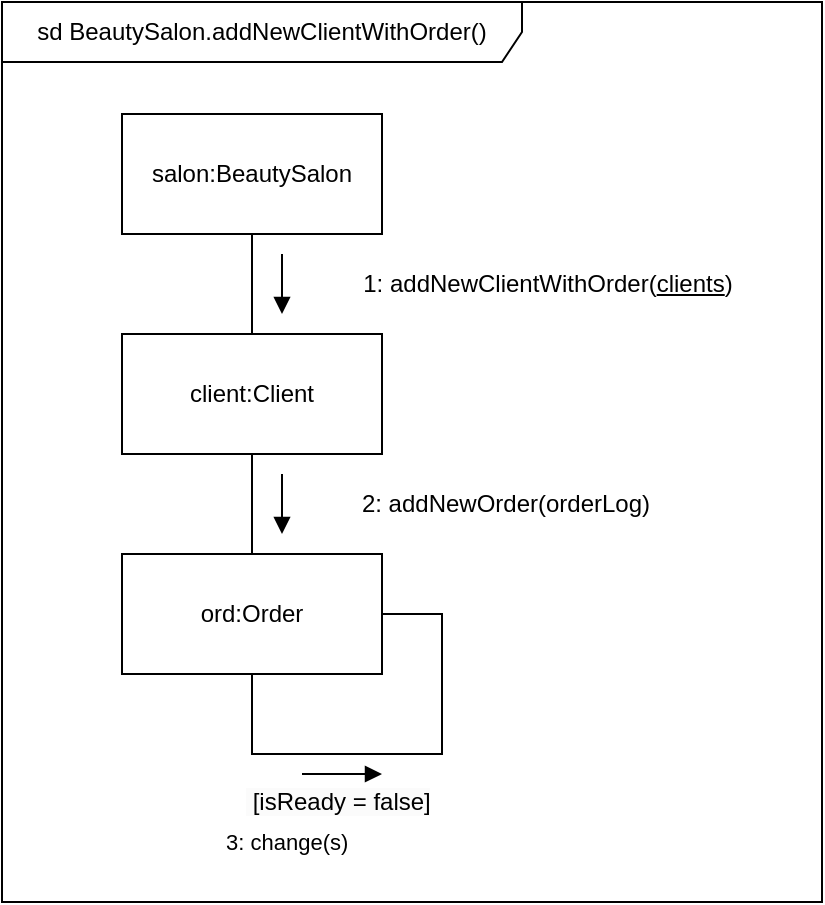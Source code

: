 <mxfile version="22.0.8" type="github">
  <diagram name="Страница — 1" id="CmyEx2-zxZ6OVXl3N_ZN">
    <mxGraphModel dx="629" dy="802" grid="1" gridSize="10" guides="1" tooltips="1" connect="1" arrows="1" fold="1" page="1" pageScale="1" pageWidth="827" pageHeight="1169" math="0" shadow="0">
      <root>
        <mxCell id="0" />
        <mxCell id="1" parent="0" />
        <mxCell id="TlDxSS4YfpY0NpfLTLBp-15" value="salon:BeautySalon" style="rounded=0;whiteSpace=wrap;html=1;" parent="1" vertex="1">
          <mxGeometry x="100" y="86" width="130" height="60" as="geometry" />
        </mxCell>
        <mxCell id="TlDxSS4YfpY0NpfLTLBp-16" value="client:Client" style="rounded=0;whiteSpace=wrap;html=1;" parent="1" vertex="1">
          <mxGeometry x="100" y="196" width="130" height="60" as="geometry" />
        </mxCell>
        <mxCell id="TlDxSS4YfpY0NpfLTLBp-17" value="ord:Order" style="rounded=0;whiteSpace=wrap;html=1;" parent="1" vertex="1">
          <mxGeometry x="100" y="306" width="130" height="60" as="geometry" />
        </mxCell>
        <mxCell id="TlDxSS4YfpY0NpfLTLBp-18" value="" style="endArrow=none;html=1;rounded=0;entryX=0.5;entryY=1;entryDx=0;entryDy=0;exitX=0.5;exitY=0;exitDx=0;exitDy=0;" parent="1" source="TlDxSS4YfpY0NpfLTLBp-16" target="TlDxSS4YfpY0NpfLTLBp-15" edge="1">
          <mxGeometry width="50" height="50" relative="1" as="geometry">
            <mxPoint x="420" y="336" as="sourcePoint" />
            <mxPoint x="470" y="286" as="targetPoint" />
          </mxGeometry>
        </mxCell>
        <mxCell id="TlDxSS4YfpY0NpfLTLBp-19" value="" style="endArrow=none;html=1;rounded=0;entryX=0.5;entryY=1;entryDx=0;entryDy=0;" parent="1" source="TlDxSS4YfpY0NpfLTLBp-17" target="TlDxSS4YfpY0NpfLTLBp-16" edge="1">
          <mxGeometry width="50" height="50" relative="1" as="geometry">
            <mxPoint x="420" y="336" as="sourcePoint" />
            <mxPoint x="470" y="286" as="targetPoint" />
          </mxGeometry>
        </mxCell>
        <mxCell id="TlDxSS4YfpY0NpfLTLBp-20" value="" style="endArrow=block;endFill=1;html=1;edgeStyle=orthogonalEdgeStyle;align=left;verticalAlign=top;rounded=0;" parent="1" edge="1">
          <mxGeometry x="-1" relative="1" as="geometry">
            <mxPoint x="180" y="156" as="sourcePoint" />
            <mxPoint x="180" y="186" as="targetPoint" />
          </mxGeometry>
        </mxCell>
        <mxCell id="TlDxSS4YfpY0NpfLTLBp-21" value="" style="endArrow=block;endFill=1;html=1;edgeStyle=orthogonalEdgeStyle;align=left;verticalAlign=top;rounded=0;" parent="1" edge="1">
          <mxGeometry x="-1" relative="1" as="geometry">
            <mxPoint x="180" y="266" as="sourcePoint" />
            <mxPoint x="180" y="296" as="targetPoint" />
          </mxGeometry>
        </mxCell>
        <mxCell id="TlDxSS4YfpY0NpfLTLBp-22" value="1: addNewClientWithOrder(&lt;u style=&quot;border-color: var(--border-color); text-align: left;&quot;&gt;clients&lt;/u&gt;)" style="text;html=1;strokeColor=none;fillColor=none;align=center;verticalAlign=middle;whiteSpace=wrap;rounded=0;" parent="1" vertex="1">
          <mxGeometry x="186" y="156" width="254" height="30" as="geometry" />
        </mxCell>
        <mxCell id="TlDxSS4YfpY0NpfLTLBp-23" value="2: addNewOrder(orderLog)" style="text;html=1;strokeColor=none;fillColor=none;align=center;verticalAlign=middle;whiteSpace=wrap;rounded=0;" parent="1" vertex="1">
          <mxGeometry x="150" y="266" width="284" height="30" as="geometry" />
        </mxCell>
        <mxCell id="TlDxSS4YfpY0NpfLTLBp-24" value="" style="endArrow=none;html=1;rounded=0;entryX=0.5;entryY=1;entryDx=0;entryDy=0;exitX=1;exitY=0.5;exitDx=0;exitDy=0;" parent="1" source="TlDxSS4YfpY0NpfLTLBp-17" target="TlDxSS4YfpY0NpfLTLBp-17" edge="1">
          <mxGeometry width="50" height="50" relative="1" as="geometry">
            <mxPoint x="230" y="436" as="sourcePoint" />
            <mxPoint x="170" y="476" as="targetPoint" />
            <Array as="points">
              <mxPoint x="260" y="336" />
              <mxPoint x="260" y="406" />
              <mxPoint x="230" y="406" />
              <mxPoint x="165" y="406" />
            </Array>
          </mxGeometry>
        </mxCell>
        <mxCell id="TlDxSS4YfpY0NpfLTLBp-25" value="" style="endArrow=block;endFill=1;html=1;edgeStyle=orthogonalEdgeStyle;align=left;verticalAlign=top;rounded=0;" parent="1" edge="1">
          <mxGeometry x="-1" relative="1" as="geometry">
            <mxPoint x="190" y="416" as="sourcePoint" />
            <mxPoint x="230" y="416" as="targetPoint" />
          </mxGeometry>
        </mxCell>
        <mxCell id="TlDxSS4YfpY0NpfLTLBp-26" value="&lt;span style=&quot;color: rgb(0, 0, 0); font-family: Helvetica; font-size: 12px; font-style: normal; font-variant-ligatures: normal; font-variant-caps: normal; font-weight: 400; letter-spacing: normal; orphans: 2; text-align: center; text-indent: 0px; text-transform: none; widows: 2; word-spacing: 0px; -webkit-text-stroke-width: 0px; background-color: rgb(251, 251, 251); text-decoration-thickness: initial; text-decoration-style: initial; text-decoration-color: initial; float: none; display: inline !important;&quot;&gt;&lt;span&gt;&amp;nbsp;&lt;/span&gt;[isReady = false]&lt;/span&gt;" style="text;whiteSpace=wrap;html=1;" parent="1" vertex="1">
          <mxGeometry x="160" y="416" width="150" height="40" as="geometry" />
        </mxCell>
        <mxCell id="TlDxSS4YfpY0NpfLTLBp-27" value="&lt;span style=&quot;color: rgb(0, 0, 0); font-family: Helvetica; font-size: 11px; font-style: normal; font-variant-ligatures: normal; font-variant-caps: normal; font-weight: 400; letter-spacing: normal; orphans: 2; text-align: left; text-indent: 0px; text-transform: none; widows: 2; word-spacing: 0px; -webkit-text-stroke-width: 0px; background-color: rgb(255, 255, 255); text-decoration-thickness: initial; text-decoration-style: initial; text-decoration-color: initial; float: none; display: inline !important;&quot;&gt;3: change(s)&lt;/span&gt;" style="text;whiteSpace=wrap;html=1;" parent="1" vertex="1">
          <mxGeometry x="150" y="436" width="150" height="40" as="geometry" />
        </mxCell>
        <mxCell id="TlDxSS4YfpY0NpfLTLBp-28" value="sd BeautySalon.&lt;span style=&quot;border-color: var(--border-color); text-align: left;&quot;&gt;addNewClientWithOrder&lt;/span&gt;()" style="shape=umlFrame;whiteSpace=wrap;html=1;pointerEvents=0;width=260;height=30;" parent="1" vertex="1">
          <mxGeometry x="40" y="30" width="410" height="450" as="geometry" />
        </mxCell>
      </root>
    </mxGraphModel>
  </diagram>
</mxfile>
